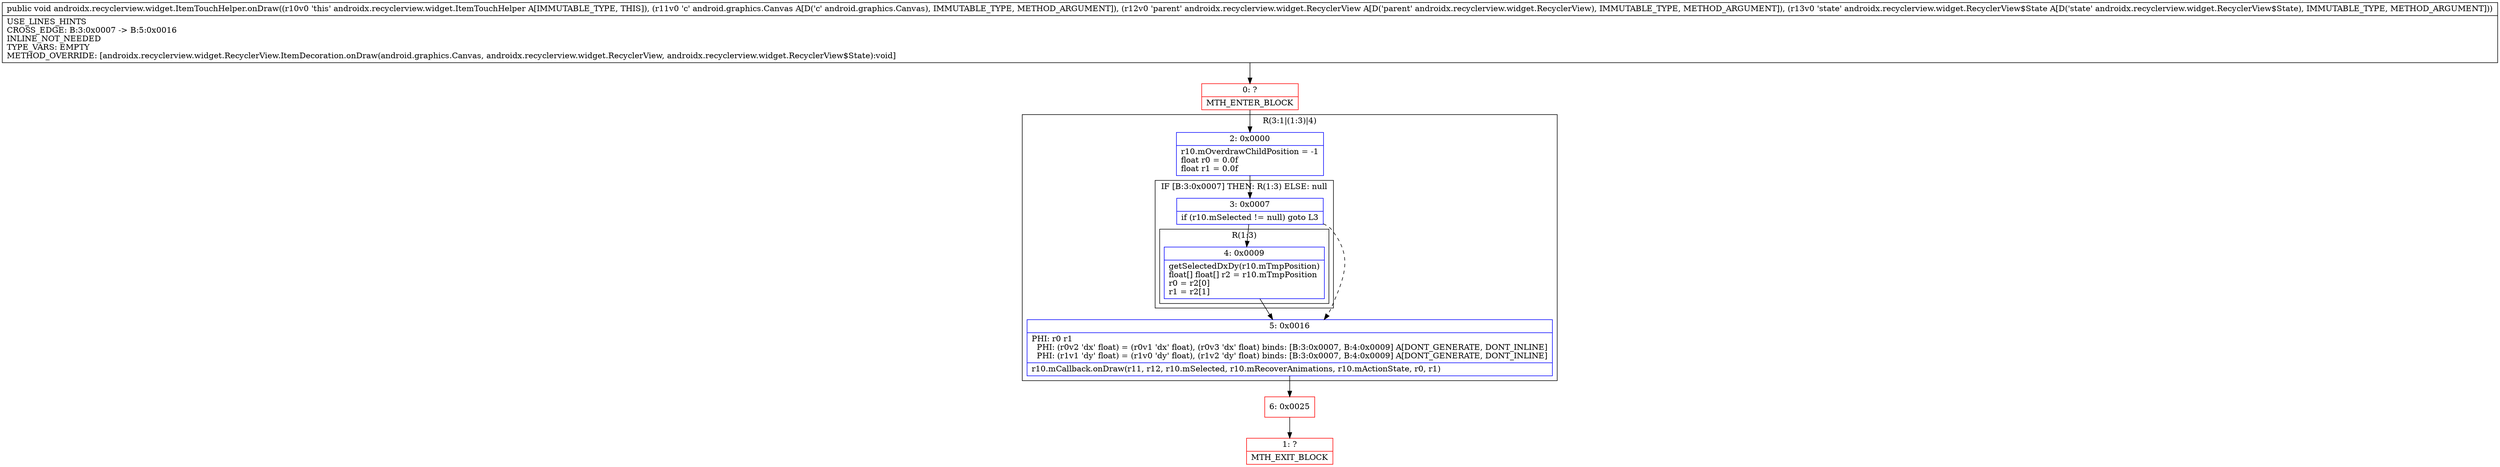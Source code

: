 digraph "CFG forandroidx.recyclerview.widget.ItemTouchHelper.onDraw(Landroid\/graphics\/Canvas;Landroidx\/recyclerview\/widget\/RecyclerView;Landroidx\/recyclerview\/widget\/RecyclerView$State;)V" {
subgraph cluster_Region_307662278 {
label = "R(3:1|(1:3)|4)";
node [shape=record,color=blue];
Node_2 [shape=record,label="{2\:\ 0x0000|r10.mOverdrawChildPosition = \-1\lfloat r0 = 0.0f\lfloat r1 = 0.0f\l}"];
subgraph cluster_IfRegion_1767348114 {
label = "IF [B:3:0x0007] THEN: R(1:3) ELSE: null";
node [shape=record,color=blue];
Node_3 [shape=record,label="{3\:\ 0x0007|if (r10.mSelected != null) goto L3\l}"];
subgraph cluster_Region_1300656939 {
label = "R(1:3)";
node [shape=record,color=blue];
Node_4 [shape=record,label="{4\:\ 0x0009|getSelectedDxDy(r10.mTmpPosition)\lfloat[] float[] r2 = r10.mTmpPosition\lr0 = r2[0]\lr1 = r2[1]\l}"];
}
}
Node_5 [shape=record,label="{5\:\ 0x0016|PHI: r0 r1 \l  PHI: (r0v2 'dx' float) = (r0v1 'dx' float), (r0v3 'dx' float) binds: [B:3:0x0007, B:4:0x0009] A[DONT_GENERATE, DONT_INLINE]\l  PHI: (r1v1 'dy' float) = (r1v0 'dy' float), (r1v2 'dy' float) binds: [B:3:0x0007, B:4:0x0009] A[DONT_GENERATE, DONT_INLINE]\l|r10.mCallback.onDraw(r11, r12, r10.mSelected, r10.mRecoverAnimations, r10.mActionState, r0, r1)\l}"];
}
Node_0 [shape=record,color=red,label="{0\:\ ?|MTH_ENTER_BLOCK\l}"];
Node_6 [shape=record,color=red,label="{6\:\ 0x0025}"];
Node_1 [shape=record,color=red,label="{1\:\ ?|MTH_EXIT_BLOCK\l}"];
MethodNode[shape=record,label="{public void androidx.recyclerview.widget.ItemTouchHelper.onDraw((r10v0 'this' androidx.recyclerview.widget.ItemTouchHelper A[IMMUTABLE_TYPE, THIS]), (r11v0 'c' android.graphics.Canvas A[D('c' android.graphics.Canvas), IMMUTABLE_TYPE, METHOD_ARGUMENT]), (r12v0 'parent' androidx.recyclerview.widget.RecyclerView A[D('parent' androidx.recyclerview.widget.RecyclerView), IMMUTABLE_TYPE, METHOD_ARGUMENT]), (r13v0 'state' androidx.recyclerview.widget.RecyclerView$State A[D('state' androidx.recyclerview.widget.RecyclerView$State), IMMUTABLE_TYPE, METHOD_ARGUMENT]))  | USE_LINES_HINTS\lCROSS_EDGE: B:3:0x0007 \-\> B:5:0x0016\lINLINE_NOT_NEEDED\lTYPE_VARS: EMPTY\lMETHOD_OVERRIDE: [androidx.recyclerview.widget.RecyclerView.ItemDecoration.onDraw(android.graphics.Canvas, androidx.recyclerview.widget.RecyclerView, androidx.recyclerview.widget.RecyclerView$State):void]\l}"];
MethodNode -> Node_0;Node_2 -> Node_3;
Node_3 -> Node_4;
Node_3 -> Node_5[style=dashed];
Node_4 -> Node_5;
Node_5 -> Node_6;
Node_0 -> Node_2;
Node_6 -> Node_1;
}

